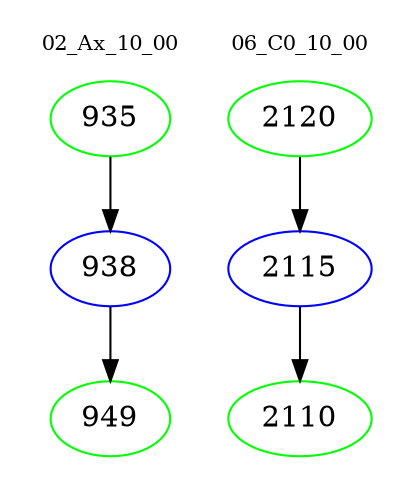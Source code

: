 digraph{
subgraph cluster_0 {
color = white
label = "02_Ax_10_00";
fontsize=10;
T0_935 [label="935", color="green"]
T0_935 -> T0_938 [color="black"]
T0_938 [label="938", color="blue"]
T0_938 -> T0_949 [color="black"]
T0_949 [label="949", color="green"]
}
subgraph cluster_1 {
color = white
label = "06_C0_10_00";
fontsize=10;
T1_2120 [label="2120", color="green"]
T1_2120 -> T1_2115 [color="black"]
T1_2115 [label="2115", color="blue"]
T1_2115 -> T1_2110 [color="black"]
T1_2110 [label="2110", color="green"]
}
}
